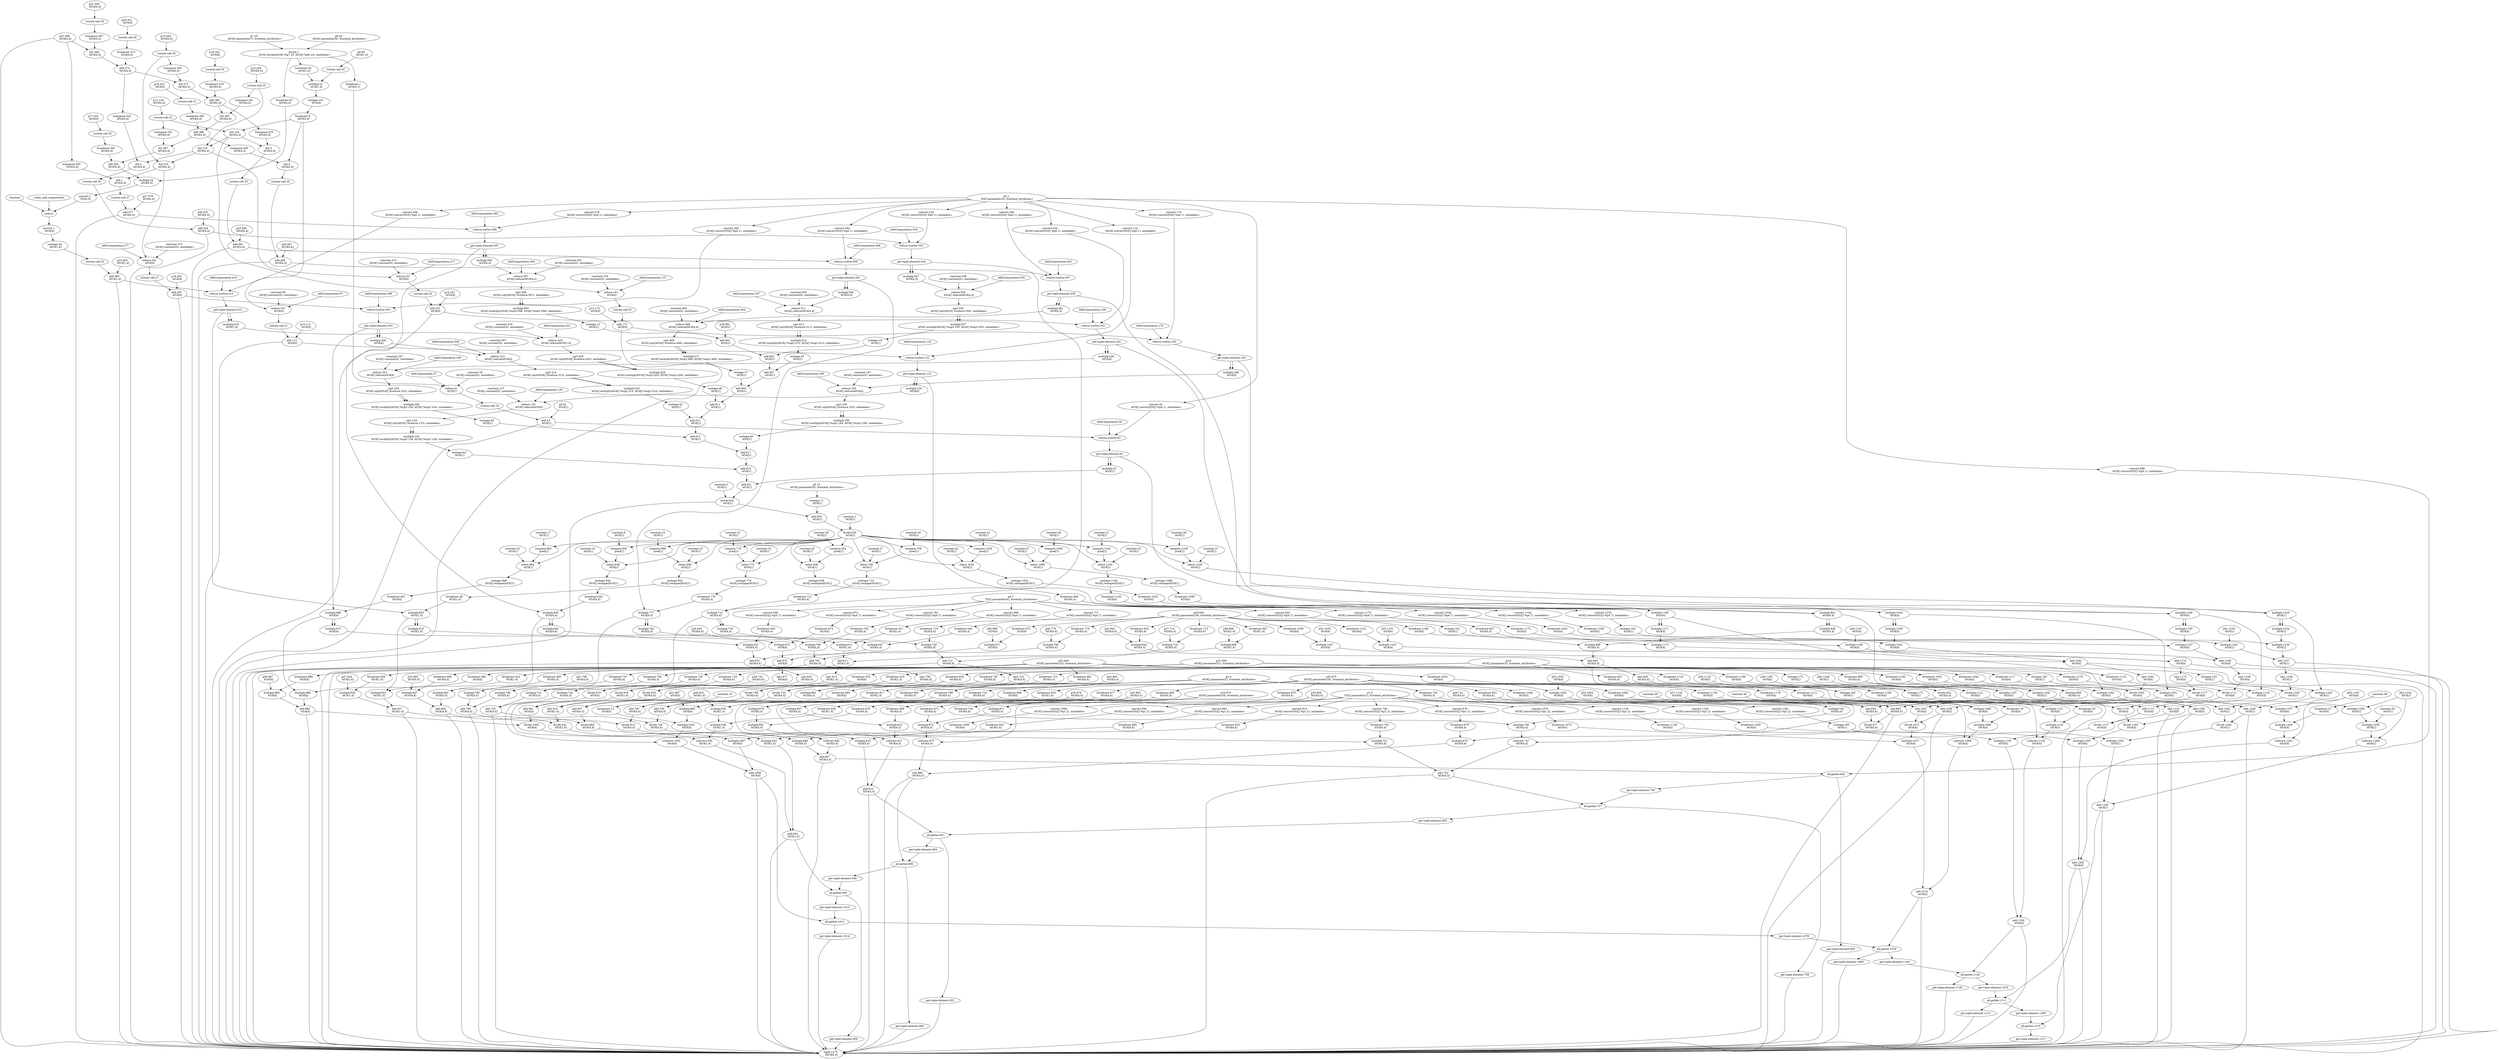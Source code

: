 digraph HloModule {
	"p36.676" [label="p36.676 \n bf16[4,4]"];
	"p35.675" [label="p35.675 \n bf16[] parameter(35), frontend_attributes="];
	"broadcast.677" [label="broadcast.677 \n bf16[4,4]"];
	"multiply.678" [label="multiply.678 \n bf16[4,4]"];
	"p34.674" [label="p34.674 \n bf16[] parameter(34), frontend_attributes="];
	"broadcast.679" [label="broadcast.679 \n bf16[4,4]"];
	"multiply.681" [label="multiply.681 \n bf16[4,4]"];
	"subtract.682" [label="subtract.682 \n bf16[4,4]"];
	"p33.665" [label="p33.665 \n bf16[4,4]"];
	"p32.664" [label="p32.664 \n bf16[] parameter(32), frontend_attributes="];
	"broadcast.666" [label="broadcast.666 \n bf16[4,4]"];
	"multiply.667" [label="multiply.667 \n bf16[4,4]"];
	"p27.576" [label="p27.576 \n bf16[4,4]"];
	"p7.25" [label="p7.25 \n bf16[] parameter(7), frontend_attributes="];
	"p6.24" [label="p6.24 \n bf16[] parameter(6), frontend_attributes="];
	"divide.1" [label="divide.1 \n bf16[] divide(bf16[] %p7.25, bf16[] %p6.24), metadata="];
	"broadcast.61" [label="broadcast.61 \n bf16[1,4]"];
	"p9.84" [label="p9.84 \n bf16[1,4]"];
	"multiply.23" [label="multiply.23 \n bf16[1,4]"];
	"reshape.232" [label="reshape.232 \n bf16[4]"];
	"broadcast.9" [label="broadcast.9 \n bf16[4,4]"];
	"p11.144" [label="p11.144 \n bf16[4,4]"];
	"dot.154" [label="dot.154 \n bf16[4,4]"];
	"p13.204" [label="p13.204 \n bf16[4,4]"];
	"dot.214" [label="dot.214 \n bf16[4,4]"];
	"p15.264" [label="p15.264 \n bf16[4,4]"];
	"dot.274" [label="dot.274 \n bf16[4,4]"];
	"p22.368" [label="p22.368 \n bf16[4,4]"];
	"transpose.565" [label="transpose.565 \n bf16[4,4]"];
	"dot.1" [label="dot.1 \n bf16[4,4]"];
	"add.577" [label="add.577 \n bf16[4,4]"];
	"p0.1" [label="p0.1 \n f32[] parameter(0), frontend_attributes="];
	"convert.578" [label="convert.578 \n bf16[] convert(f32[] %p0.1), metadata="];
	"constant.1" [label="constant.1 \n bf16[1]"];
	"p28.601" [label="p28.601 \n bf16[1]"];
	"multiply.590" [label="multiply.590 \n bf16[4,4]"];
	"constant.591" [label="constant.591 \n bf16[] constant(0), metadata="];
	"reduce.597" [label="reduce.597 \n bf16[] reduce(bf16[4,4]"];
	"sqrt.598" [label="sqrt.598 \n bf16[] sqrt(bf16[] %reduce.597), metadata="];
	"multiply.600" [label="multiply.600 \n bf16[] multiply(bf16[] %sqrt.598, bf16[] %sqrt.598), metadata="];
	"reshape.13" [label="reshape.13 \n bf16[1]"];
	"add.603" [label="add.603 \n bf16[1]"];
	"p26.533" [label="p26.533 \n bf16[4,4]"];
	"p21.359" [label="p21.359 \n bf16[4,4]"];
	"transpose.367" [label="transpose.367 \n bf16[4,4]"];
	"dot.369" [label="dot.369 \n bf16[4,4]"];
	"p20.351" [label="p20.351 \n bf16[4]"];
	"broadcast.373" [label="broadcast.373 \n bf16[4,4]"];
	"add.374" [label="add.374 \n bf16[4,4]"];
	"transpose.522" [label="transpose.522 \n bf16[4,4]"];
	"dot.2" [label="dot.2 \n bf16[4,4]"];
	"add.534" [label="add.534 \n bf16[4,4]"];
	"convert.535" [label="convert.535 \n bf16[] convert(f32[] %p0.1), metadata="];
	"multiply.547" [label="multiply.547 \n bf16[4,4]"];
	"constant.548" [label="constant.548 \n bf16[] constant(0), metadata="];
	"reduce.554" [label="reduce.554 \n bf16[] reduce(bf16[4,4]"];
	"sqrt.555" [label="sqrt.555 \n bf16[] sqrt(bf16[] %reduce.554), metadata="];
	"multiply.557" [label="multiply.557 \n bf16[] multiply(bf16[] %sqrt.555, bf16[] %sqrt.555), metadata="];
	"reshape.19" [label="reshape.19 \n bf16[1]"];
	"add.605" [label="add.605 \n bf16[1]"];
	"p25.490" [label="p25.490 \n bf16[4,4]"];
	"transpose.350" [label="transpose.350 \n bf16[4,4]"];
	"dot.375" [label="dot.375 \n bf16[4,4]"];
	"p19.342" [label="p19.342 \n bf16[4]"];
	"broadcast.379" [label="broadcast.379 \n bf16[4,4]"];
	"add.380" [label="add.380 \n bf16[4,4]"];
	"transpose.479" [label="transpose.479 \n bf16[4,4]"];
	"dot.3" [label="dot.3 \n bf16[4,4]"];
	"add.491" [label="add.491 \n bf16[4,4]"];
	"convert.492" [label="convert.492 \n bf16[] convert(f32[] %p0.1), metadata="];
	"multiply.504" [label="multiply.504 \n bf16[4,4]"];
	"constant.505" [label="constant.505 \n bf16[] constant(0), metadata="];
	"reduce.511" [label="reduce.511 \n bf16[] reduce(bf16[4,4]"];
	"sqrt.512" [label="sqrt.512 \n bf16[] sqrt(bf16[] %reduce.511), metadata="];
	"multiply.514" [label="multiply.514 \n bf16[] multiply(bf16[] %sqrt.512, bf16[] %sqrt.512), metadata="];
	"reshape.25" [label="reshape.25 \n bf16[1]"];
	"add.607" [label="add.607 \n bf16[1]"];
	"p24.447" [label="p24.447 \n bf16[4,4]"];
	"transpose.341" [label="transpose.341 \n bf16[4,4]"];
	"dot.381" [label="dot.381 \n bf16[4,4]"];
	"p18.333" [label="p18.333 \n bf16[4]"];
	"broadcast.385" [label="broadcast.385 \n bf16[4,4]"];
	"add.386" [label="add.386 \n bf16[4,4]"];
	"transpose.436" [label="transpose.436 \n bf16[4,4]"];
	"dot.4" [label="dot.4 \n bf16[4,4]"];
	"add.448" [label="add.448 \n bf16[4,4]"];
	"convert.449" [label="convert.449 \n bf16[] convert(f32[] %p0.1), metadata="];
	"multiply.461" [label="multiply.461 \n bf16[4,4]"];
	"constant.462" [label="constant.462 \n bf16[] constant(0), metadata="];
	"reduce.468" [label="reduce.468 \n bf16[] reduce(bf16[4,4]"];
	"sqrt.469" [label="sqrt.469 \n bf16[] sqrt(bf16[] %reduce.468), metadata="];
	"multiply.471" [label="multiply.471 \n bf16[] multiply(bf16[] %sqrt.469, bf16[] %sqrt.469), metadata="];
	"reshape.37" [label="reshape.37 \n bf16[1]"];
	"add.609" [label="add.609 \n bf16[1]"];
	"p23.404" [label="p23.404 \n bf16[1,4]"];
	"transpose.332" [label="transpose.332 \n bf16[4,4]"];
	"dot.387" [label="dot.387 \n bf16[4,4]"];
	"p17.324" [label="p17.324 \n bf16[4]"];
	"broadcast.391" [label="broadcast.391 \n bf16[4,4]"];
	"add.392" [label="add.392 \n bf16[4,4]"];
	"broadcast.63" [label="broadcast.63 \n bf16[4,4]"];
	"multiply.24" [label="multiply.24 \n bf16[4,4]"];
	"convert.2" [label="convert.2 \n f32[4,4]"];
	"convert.1" [label="convert.1 \n bf16[4]"];
	"reshape.44" [label="reshape.44 \n bf16[1,4]"];
	"add.405" [label="add.405 \n bf16[1,4]"];
	"convert.406" [label="convert.406 \n bf16[] convert(f32[] %p0.1), metadata="];
	"multiply.418" [label="multiply.418 \n bf16[1,4]"];
	"constant.419" [label="constant.419 \n bf16[] constant(0), metadata="];
	"reduce.425" [label="reduce.425 \n bf16[] reduce(bf16[1,4]"];
	"sqrt.426" [label="sqrt.426 \n bf16[] sqrt(bf16[] %reduce.425), metadata="];
	"multiply.428" [label="multiply.428 \n bf16[] multiply(bf16[] %sqrt.426, bf16[] %sqrt.426), metadata="];
	"reshape.48" [label="reshape.48 \n bf16[1]"];
	"add.611" [label="add.611 \n bf16[1]"];
	"p16.292" [label="p16.292 \n bf16[4]"];
	"constant.275" [label="constant.275 \n bf16[] constant(0), metadata="];
	"reduce.281" [label="reduce.281 \n bf16[4]"];
	"add.293" [label="add.293 \n bf16[4]"];
	"convert.294" [label="convert.294 \n bf16[] convert(f32[] %p0.1), metadata="];
	"multiply.306" [label="multiply.306 \n bf16[4]"];
	"constant.307" [label="constant.307 \n bf16[] constant(0), metadata="];
	"reduce.313" [label="reduce.313 \n bf16[] reduce(bf16[4]"];
	"sqrt.314" [label="sqrt.314 \n bf16[] sqrt(bf16[] %reduce.313), metadata="];
	"multiply.316" [label="multiply.316 \n bf16[] multiply(bf16[] %sqrt.314, bf16[] %sqrt.314), metadata="];
	"reshape.52" [label="reshape.52 \n bf16[1]"];
	"add.613" [label="add.613 \n bf16[1]"];
	"p14.232" [label="p14.232 \n bf16[4]"];
	"constant.215" [label="constant.215 \n bf16[] constant(0), metadata="];
	"reduce.221" [label="reduce.221 \n bf16[4]"];
	"add.233" [label="add.233 \n bf16[4]"];
	"convert.234" [label="convert.234 \n bf16[] convert(f32[] %p0.1), metadata="];
	"multiply.246" [label="multiply.246 \n bf16[4]"];
	"constant.247" [label="constant.247 \n bf16[] constant(0), metadata="];
	"reduce.253" [label="reduce.253 \n bf16[] reduce(bf16[4]"];
	"sqrt.254" [label="sqrt.254 \n bf16[] sqrt(bf16[] %reduce.253), metadata="];
	"multiply.256" [label="multiply.256 \n bf16[] multiply(bf16[] %sqrt.254, bf16[] %sqrt.254), metadata="];
	"reshape.56" [label="reshape.56 \n bf16[1]"];
	"add.615" [label="add.615 \n bf16[1]"];
	"p12.172" [label="p12.172 \n bf16[4]"];
	"constant.155" [label="constant.155 \n bf16[] constant(0), metadata="];
	"reduce.161" [label="reduce.161 \n bf16[4]"];
	"add.173" [label="add.173 \n bf16[4]"];
	"convert.174" [label="convert.174 \n bf16[] convert(f32[] %p0.1), metadata="];
	"multiply.186" [label="multiply.186 \n bf16[4]"];
	"constant.187" [label="constant.187 \n bf16[] constant(0), metadata="];
	"reduce.193" [label="reduce.193 \n bf16[] reduce(bf16[4]"];
	"sqrt.194" [label="sqrt.194 \n bf16[] sqrt(bf16[] %reduce.193), metadata="];
	"multiply.196" [label="multiply.196 \n bf16[] multiply(bf16[] %sqrt.194, bf16[] %sqrt.194), metadata="];
	"reshape.60" [label="reshape.60 \n bf16[1]"];
	"add.617" [label="add.617 \n bf16[1]"];
	"p10.112" [label="p10.112 \n bf16[4]"];
	"constant.95" [label="constant.95 \n bf16[] constant(0), metadata="];
	"reduce.101" [label="reduce.101 \n bf16[4]"];
	"add.113" [label="add.113 \n bf16[4]"];
	"convert.114" [label="convert.114 \n bf16[] convert(f32[] %p0.1), metadata="];
	"multiply.126" [label="multiply.126 \n bf16[4]"];
	"constant.127" [label="constant.127 \n bf16[] constant(0), metadata="];
	"reduce.133" [label="reduce.133 \n bf16[] reduce(bf16[4]"];
	"sqrt.134" [label="sqrt.134 \n bf16[] sqrt(bf16[] %reduce.133), metadata="];
	"multiply.136" [label="multiply.136 \n bf16[] multiply(bf16[] %sqrt.134, bf16[] %sqrt.134), metadata="];
	"reshape.64" [label="reshape.64 \n bf16[1]"];
	"add.619" [label="add.619 \n bf16[1]"];
	"p8.52" [label="p8.52 \n bf16[1]"];
	"broadcast.1" [label="broadcast.1 \n bf16[4,1]"];
	"constant.35" [label="constant.35 \n bf16[] constant(0), metadata="];
	"reduce.41" [label="reduce.41 \n bf16[1]"];
	"add.53" [label="add.53 \n bf16[1]"];
	"convert.54" [label="convert.54 \n bf16[] convert(f32[] %p0.1), metadata="];
	"multiply.25" [label="multiply.25 \n bf16[1]"];
	"add.621" [label="add.621 \n bf16[1]"];
	"constant.5" [label="constant.5 \n bf16[1]"];
	"power.624" [label="power.624 \n bf16[1]"];
	"p5.13" [label="p5.13 \n bf16[] parameter(5), frontend_attributes="];
	"reshape.71" [label="reshape.71 \n bf16[1]"];
	"add.626" [label="add.626 \n bf16[1]"];
	"divide.629" [label="divide.629 \n bf16[1]"];
	"constant.9" [label="constant.9 \n bf16[1]"];
	"compare.636" [label="compare.636 \n pred[1]"];
	"constant.10" [label="constant.10 \n bf16[1]"];
	"select.638" [label="select.638 \n bf16[1]"];
	"reshape.640" [label="reshape.640 \n bf16[] reshape(bf16[1]"];
	"broadcast.642" [label="broadcast.642 \n bf16[4,4]"];
	"multiply.643" [label="multiply.643 \n bf16[4,4]"];
	"p31.658" [label="p31.658 \n bf16[] parameter(31), frontend_attributes="];
	"broadcast.662" [label="broadcast.662 \n bf16[4,4]"];
	"multiply.663" [label="multiply.663 \n bf16[4,4]"];
	"add.668" [label="add.668 \n bf16[4,4]"];
	"p30.645" [label="p30.645 \n bf16[4,4]"];
	"p29.644" [label="p29.644 \n bf16[] parameter(29), frontend_attributes="];
	"broadcast.646" [label="broadcast.646 \n bf16[4,4]"];
	"multiply.647" [label="multiply.647 \n bf16[4,4]"];
	"multiply.649" [label="multiply.649 \n bf16[4,4]"];
	"p4.7" [label="p4.7 \n f32[] parameter(4), frontend_attributes="];
	"convert.648" [label="convert.648 \n bf16[] convert(f32[] %p4.7), metadata="];
	"broadcast.650" [label="broadcast.650 \n bf16[4,4]"];
	"multiply.651" [label="multiply.651 \n bf16[4,4]"];
	"add.652" [label="add.652 \n bf16[4,4]"];
	"sqrt.653" [label="sqrt.653 \n bf16[4,4]"];
	"p3.6" [label="p3.6 \n bf16[] parameter(3), frontend_attributes="];
	"broadcast.654" [label="broadcast.654 \n bf16[4,4]"];
	"divide.655" [label="divide.655 \n bf16[4,4]"];
	"p2.4" [label="p2.4 \n bf16[] parameter(2), frontend_attributes="];
	"broadcast.656" [label="broadcast.656 \n bf16[4,4]"];
	"add.657" [label="add.657 \n bf16[4,4]"];
	"divide.684" [label="divide.684 \n bf16[4,4]"];
	"p1.2" [label="p1.2 \n f32[] parameter(1), frontend_attributes="];
	"convert.683" [label="convert.683 \n bf16[] convert(f32[] %p1.2), metadata="];
	"broadcast.685" [label="broadcast.685 \n bf16[4,4]"];
	"multiply.686" [label="multiply.686 \n bf16[4,4]"];
	"add.687" [label="add.687 \n bf16[4,4]"];
	"convert.688" [label="convert.688 \n bf16[] convert(f32[] %p0.1), metadata="];
	"p51.997" [label="p51.997 \n bf16[4]"];
	"broadcast.998" [label="broadcast.998 \n bf16[4]"];
	"multiply.999" [label="multiply.999 \n bf16[4]"];
	"broadcast.12" [label="broadcast.12 \n bf16[4]"];
	"multiply.1002" [label="multiply.1002 \n bf16[4]"];
	"subtract.1003" [label="subtract.1003 \n bf16[4]"];
	"p50.987" [label="p50.987 \n bf16[4]"];
	"broadcast.988" [label="broadcast.988 \n bf16[4]"];
	"multiply.989" [label="multiply.989 \n bf16[4]"];
	"constant.17" [label="constant.17 \n bf16[1]"];
	"compare.962" [label="compare.962 \n pred[1]"];
	"constant.22" [label="constant.22 \n bf16[1]"];
	"select.964" [label="select.964 \n bf16[1]"];
	"reshape.966" [label="reshape.966 \n bf16[] reshape(bf16[1]"];
	"broadcast.967" [label="broadcast.967 \n bf16[4]"];
	"multiply.968" [label="multiply.968 \n bf16[4]"];
	"broadcast.985" [label="broadcast.985 \n bf16[4]"];
	"multiply.986" [label="multiply.986 \n bf16[4]"];
	"add.990" [label="add.990 \n bf16[4]"];
	"p49.969" [label="p49.969 \n bf16[4]"];
	"broadcast.970" [label="broadcast.970 \n bf16[4]"];
	"multiply.971" [label="multiply.971 \n bf16[4]"];
	"multiply.973" [label="multiply.973 \n bf16[4]"];
	"convert.972" [label="convert.972 \n bf16[] convert(f32[] %p4.7), metadata="];
	"broadcast.974" [label="broadcast.974 \n bf16[4]"];
	"multiply.975" [label="multiply.975 \n bf16[4]"];
	"add.976" [label="add.976 \n bf16[4]"];
	"sqrt.977" [label="sqrt.977 \n bf16[4]"];
	"broadcast.978" [label="broadcast.978 \n bf16[4]"];
	"divide.979" [label="divide.979 \n bf16[4]"];
	"broadcast.980" [label="broadcast.980 \n bf16[4]"];
	"add.981" [label="add.981 \n bf16[4]"];
	"divide.1005" [label="divide.1005 \n bf16[4]"];
	"convert.1004" [label="convert.1004 \n bf16[] convert(f32[] %p1.2), metadata="];
	"broadcast.1006" [label="broadcast.1006 \n bf16[4]"];
	"multiply.1007" [label="multiply.1007 \n bf16[4]"];
	"add.1008" [label="add.1008 \n bf16[4]"];
	"p48.933" [label="p48.933 \n bf16[1,4]"];
	"broadcast.934" [label="broadcast.934 \n bf16[1,4]"];
	"multiply.935" [label="multiply.935 \n bf16[1,4]"];
	"broadcast.936" [label="broadcast.936 \n bf16[1,4]"];
	"multiply.938" [label="multiply.938 \n bf16[1,4]"];
	"subtract.939" [label="subtract.939 \n bf16[1,4]"];
	"p47.924" [label="p47.924 \n bf16[1,4]"];
	"broadcast.925" [label="broadcast.925 \n bf16[1,4]"];
	"multiply.926" [label="multiply.926 \n bf16[1,4]"];
	"constant.24" [label="constant.24 \n bf16[1]"];
	"compare.898" [label="compare.898 \n pred[1]"];
	"constant.25" [label="constant.25 \n bf16[1]"];
	"select.900" [label="select.900 \n bf16[1]"];
	"reshape.902" [label="reshape.902 \n bf16[] reshape(bf16[1]"];
	"broadcast.48" [label="broadcast.48 \n bf16[1,4]"];
	"multiply.905" [label="multiply.905 \n bf16[1,4]"];
	"broadcast.922" [label="broadcast.922 \n bf16[1,4]"];
	"multiply.923" [label="multiply.923 \n bf16[1,4]"];
	"add.927" [label="add.927 \n bf16[1,4]"];
	"p46.906" [label="p46.906 \n bf16[1,4]"];
	"broadcast.907" [label="broadcast.907 \n bf16[1,4]"];
	"multiply.908" [label="multiply.908 \n bf16[1,4]"];
	"multiply.910" [label="multiply.910 \n bf16[1,4]"];
	"convert.909" [label="convert.909 \n bf16[] convert(f32[] %p4.7), metadata="];
	"broadcast.911" [label="broadcast.911 \n bf16[1,4]"];
	"multiply.912" [label="multiply.912 \n bf16[1,4]"];
	"add.913" [label="add.913 \n bf16[1,4]"];
	"sqrt.914" [label="sqrt.914 \n bf16[1,4]"];
	"broadcast.915" [label="broadcast.915 \n bf16[1,4]"];
	"divide.916" [label="divide.916 \n bf16[1,4]"];
	"broadcast.917" [label="broadcast.917 \n bf16[1,4]"];
	"add.918" [label="add.918 \n bf16[1,4]"];
	"divide.941" [label="divide.941 \n bf16[1,4]"];
	"convert.940" [label="convert.940 \n bf16[] convert(f32[] %p1.2), metadata="];
	"broadcast.942" [label="broadcast.942 \n bf16[1,4]"];
	"multiply.943" [label="multiply.943 \n bf16[1,4]"];
	"add.944" [label="add.944 \n bf16[1,4]"];
	"p45.869" [label="p45.869 \n bf16[4,4]"];
	"broadcast.870" [label="broadcast.870 \n bf16[4,4]"];
	"multiply.871" [label="multiply.871 \n bf16[4,4]"];
	"broadcast.872" [label="broadcast.872 \n bf16[4,4]"];
	"multiply.874" [label="multiply.874 \n bf16[4,4]"];
	"subtract.875" [label="subtract.875 \n bf16[4,4]"];
	"p44.860" [label="p44.860 \n bf16[4,4]"];
	"broadcast.861" [label="broadcast.861 \n bf16[4,4]"];
	"multiply.862" [label="multiply.862 \n bf16[4,4]"];
	"constant.28" [label="constant.28 \n bf16[1]"];
	"compare.834" [label="compare.834 \n pred[1]"];
	"constant.29" [label="constant.29 \n bf16[1]"];
	"select.836" [label="select.836 \n bf16[1]"];
	"reshape.838" [label="reshape.838 \n bf16[] reshape(bf16[1]"];
	"broadcast.840" [label="broadcast.840 \n bf16[4,4]"];
	"multiply.841" [label="multiply.841 \n bf16[4,4]"];
	"broadcast.858" [label="broadcast.858 \n bf16[4,4]"];
	"multiply.859" [label="multiply.859 \n bf16[4,4]"];
	"add.863" [label="add.863 \n bf16[4,4]"];
	"p43.842" [label="p43.842 \n bf16[4,4]"];
	"broadcast.843" [label="broadcast.843 \n bf16[4,4]"];
	"multiply.844" [label="multiply.844 \n bf16[4,4]"];
	"multiply.846" [label="multiply.846 \n bf16[4,4]"];
	"convert.845" [label="convert.845 \n bf16[] convert(f32[] %p4.7), metadata="];
	"broadcast.847" [label="broadcast.847 \n bf16[4,4]"];
	"multiply.848" [label="multiply.848 \n bf16[4,4]"];
	"add.849" [label="add.849 \n bf16[4,4]"];
	"sqrt.850" [label="sqrt.850 \n bf16[4,4]"];
	"broadcast.851" [label="broadcast.851 \n bf16[4,4]"];
	"divide.852" [label="divide.852 \n bf16[4,4]"];
	"broadcast.853" [label="broadcast.853 \n bf16[4,4]"];
	"add.854" [label="add.854 \n bf16[4,4]"];
	"divide.877" [label="divide.877 \n bf16[4,4]"];
	"convert.876" [label="convert.876 \n bf16[] convert(f32[] %p1.2), metadata="];
	"broadcast.878" [label="broadcast.878 \n bf16[4,4]"];
	"multiply.879" [label="multiply.879 \n bf16[4,4]"];
	"add.880" [label="add.880 \n bf16[4,4]"];
	"p42.805" [label="p42.805 \n bf16[4,4]"];
	"broadcast.806" [label="broadcast.806 \n bf16[4,4]"];
	"multiply.807" [label="multiply.807 \n bf16[4,4]"];
	"broadcast.808" [label="broadcast.808 \n bf16[4,4]"];
	"multiply.810" [label="multiply.810 \n bf16[4,4]"];
	"subtract.811" [label="subtract.811 \n bf16[4,4]"];
	"p41.796" [label="p41.796 \n bf16[4,4]"];
	"broadcast.797" [label="broadcast.797 \n bf16[4,4]"];
	"multiply.798" [label="multiply.798 \n bf16[4,4]"];
	"constant.31" [label="constant.31 \n bf16[1]"];
	"compare.770" [label="compare.770 \n pred[1]"];
	"constant.32" [label="constant.32 \n bf16[1]"];
	"select.772" [label="select.772 \n bf16[1]"];
	"reshape.774" [label="reshape.774 \n bf16[] reshape(bf16[1]"];
	"broadcast.776" [label="broadcast.776 \n bf16[4,4]"];
	"multiply.777" [label="multiply.777 \n bf16[4,4]"];
	"broadcast.794" [label="broadcast.794 \n bf16[4,4]"];
	"multiply.795" [label="multiply.795 \n bf16[4,4]"];
	"add.799" [label="add.799 \n bf16[4,4]"];
	"p40.778" [label="p40.778 \n bf16[4,4]"];
	"broadcast.779" [label="broadcast.779 \n bf16[4,4]"];
	"multiply.780" [label="multiply.780 \n bf16[4,4]"];
	"multiply.782" [label="multiply.782 \n bf16[4,4]"];
	"convert.781" [label="convert.781 \n bf16[] convert(f32[] %p4.7), metadata="];
	"broadcast.783" [label="broadcast.783 \n bf16[4,4]"];
	"multiply.784" [label="multiply.784 \n bf16[4,4]"];
	"add.785" [label="add.785 \n bf16[4,4]"];
	"sqrt.786" [label="sqrt.786 \n bf16[4,4]"];
	"broadcast.787" [label="broadcast.787 \n bf16[4,4]"];
	"divide.788" [label="divide.788 \n bf16[4,4]"];
	"broadcast.789" [label="broadcast.789 \n bf16[4,4]"];
	"add.790" [label="add.790 \n bf16[4,4]"];
	"divide.813" [label="divide.813 \n bf16[4,4]"];
	"convert.812" [label="convert.812 \n bf16[] convert(f32[] %p1.2), metadata="];
	"broadcast.814" [label="broadcast.814 \n bf16[4,4]"];
	"multiply.815" [label="multiply.815 \n bf16[4,4]"];
	"add.816" [label="add.816 \n bf16[4,4]"];
	"p39.741" [label="p39.741 \n bf16[4,4]"];
	"broadcast.742" [label="broadcast.742 \n bf16[4,4]"];
	"multiply.743" [label="multiply.743 \n bf16[4,4]"];
	"broadcast.744" [label="broadcast.744 \n bf16[4,4]"];
	"multiply.746" [label="multiply.746 \n bf16[4,4]"];
	"subtract.747" [label="subtract.747 \n bf16[4,4]"];
	"p38.732" [label="p38.732 \n bf16[4,4]"];
	"broadcast.733" [label="broadcast.733 \n bf16[4,4]"];
	"multiply.734" [label="multiply.734 \n bf16[4,4]"];
	"constant.34" [label="constant.34 \n bf16[1]"];
	"compare.706" [label="compare.706 \n pred[1]"];
	"constant.37" [label="constant.37 \n bf16[1]"];
	"select.708" [label="select.708 \n bf16[1]"];
	"reshape.710" [label="reshape.710 \n bf16[] reshape(bf16[1]"];
	"broadcast.712" [label="broadcast.712 \n bf16[4,4]"];
	"multiply.713" [label="multiply.713 \n bf16[4,4]"];
	"broadcast.730" [label="broadcast.730 \n bf16[4,4]"];
	"multiply.731" [label="multiply.731 \n bf16[4,4]"];
	"add.735" [label="add.735 \n bf16[4,4]"];
	"p37.714" [label="p37.714 \n bf16[4,4]"];
	"broadcast.715" [label="broadcast.715 \n bf16[4,4]"];
	"multiply.716" [label="multiply.716 \n bf16[4,4]"];
	"multiply.718" [label="multiply.718 \n bf16[4,4]"];
	"convert.717" [label="convert.717 \n bf16[] convert(f32[] %p4.7), metadata="];
	"broadcast.719" [label="broadcast.719 \n bf16[4,4]"];
	"multiply.720" [label="multiply.720 \n bf16[4,4]"];
	"add.721" [label="add.721 \n bf16[4,4]"];
	"sqrt.722" [label="sqrt.722 \n bf16[4,4]"];
	"broadcast.723" [label="broadcast.723 \n bf16[4,4]"];
	"divide.724" [label="divide.724 \n bf16[4,4]"];
	"broadcast.725" [label="broadcast.725 \n bf16[4,4]"];
	"add.726" [label="add.726 \n bf16[4,4]"];
	"divide.749" [label="divide.749 \n bf16[4,4]"];
	"convert.748" [label="convert.748 \n bf16[] convert(f32[] %p1.2), metadata="];
	"broadcast.750" [label="broadcast.750 \n bf16[4,4]"];
	"multiply.751" [label="multiply.751 \n bf16[4,4]"];
	"add.752" [label="add.752 \n bf16[4,4]"];
	"p54.1063" [label="p54.1063 \n bf16[4]"];
	"broadcast.1064" [label="broadcast.1064 \n bf16[4]"];
	"multiply.1065" [label="multiply.1065 \n bf16[4]"];
	"broadcast.19" [label="broadcast.19 \n bf16[4]"];
	"multiply.1068" [label="multiply.1068 \n bf16[4]"];
	"subtract.1069" [label="subtract.1069 \n bf16[4]"];
	"p53.1053" [label="p53.1053 \n bf16[4]"];
	"broadcast.1054" [label="broadcast.1054 \n bf16[4]"];
	"multiply.1055" [label="multiply.1055 \n bf16[4]"];
	"constant.41" [label="constant.41 \n bf16[1]"];
	"compare.1028" [label="compare.1028 \n pred[1]"];
	"constant.42" [label="constant.42 \n bf16[1]"];
	"select.1030" [label="select.1030 \n bf16[1]"];
	"reshape.1032" [label="reshape.1032 \n bf16[] reshape(bf16[1]"];
	"broadcast.1033" [label="broadcast.1033 \n bf16[4]"];
	"multiply.1034" [label="multiply.1034 \n bf16[4]"];
	"broadcast.1051" [label="broadcast.1051 \n bf16[4]"];
	"multiply.1052" [label="multiply.1052 \n bf16[4]"];
	"add.1056" [label="add.1056 \n bf16[4]"];
	"p52.1035" [label="p52.1035 \n bf16[4]"];
	"broadcast.1036" [label="broadcast.1036 \n bf16[4]"];
	"multiply.1037" [label="multiply.1037 \n bf16[4]"];
	"multiply.1039" [label="multiply.1039 \n bf16[4]"];
	"convert.1038" [label="convert.1038 \n bf16[] convert(f32[] %p4.7), metadata="];
	"broadcast.1040" [label="broadcast.1040 \n bf16[4]"];
	"multiply.1041" [label="multiply.1041 \n bf16[4]"];
	"add.1042" [label="add.1042 \n bf16[4]"];
	"sqrt.1043" [label="sqrt.1043 \n bf16[4]"];
	"broadcast.1044" [label="broadcast.1044 \n bf16[4]"];
	"divide.1045" [label="divide.1045 \n bf16[4]"];
	"broadcast.1046" [label="broadcast.1046 \n bf16[4]"];
	"add.1047" [label="add.1047 \n bf16[4]"];
	"divide.1071" [label="divide.1071 \n bf16[4]"];
	"convert.1070" [label="convert.1070 \n bf16[] convert(f32[] %p1.2), metadata="];
	"broadcast.1072" [label="broadcast.1072 \n bf16[4]"];
	"multiply.1073" [label="multiply.1073 \n bf16[4]"];
	"add.1074" [label="add.1074 \n bf16[4]"];
	"p57.1129" [label="p57.1129 \n bf16[4]"];
	"broadcast.1130" [label="broadcast.1130 \n bf16[4]"];
	"multiply.1131" [label="multiply.1131 \n bf16[4]"];
	"broadcast.20" [label="broadcast.20 \n bf16[4]"];
	"multiply.1134" [label="multiply.1134 \n bf16[4]"];
	"subtract.1135" [label="subtract.1135 \n bf16[4]"];
	"p56.1119" [label="p56.1119 \n bf16[4]"];
	"broadcast.1120" [label="broadcast.1120 \n bf16[4]"];
	"multiply.1121" [label="multiply.1121 \n bf16[4]"];
	"constant.46" [label="constant.46 \n bf16[1]"];
	"compare.1094" [label="compare.1094 \n pred[1]"];
	"constant.47" [label="constant.47 \n bf16[1]"];
	"select.1096" [label="select.1096 \n bf16[1]"];
	"reshape.1098" [label="reshape.1098 \n bf16[] reshape(bf16[1]"];
	"broadcast.1099" [label="broadcast.1099 \n bf16[4]"];
	"multiply.1100" [label="multiply.1100 \n bf16[4]"];
	"broadcast.1117" [label="broadcast.1117 \n bf16[4]"];
	"multiply.1118" [label="multiply.1118 \n bf16[4]"];
	"add.1122" [label="add.1122 \n bf16[4]"];
	"p55.1101" [label="p55.1101 \n bf16[4]"];
	"broadcast.1102" [label="broadcast.1102 \n bf16[4]"];
	"multiply.1103" [label="multiply.1103 \n bf16[4]"];
	"multiply.1105" [label="multiply.1105 \n bf16[4]"];
	"convert.1104" [label="convert.1104 \n bf16[] convert(f32[] %p4.7), metadata="];
	"broadcast.1106" [label="broadcast.1106 \n bf16[4]"];
	"multiply.1107" [label="multiply.1107 \n bf16[4]"];
	"add.1108" [label="add.1108 \n bf16[4]"];
	"sqrt.1109" [label="sqrt.1109 \n bf16[4]"];
	"broadcast.1110" [label="broadcast.1110 \n bf16[4]"];
	"divide.1111" [label="divide.1111 \n bf16[4]"];
	"broadcast.1112" [label="broadcast.1112 \n bf16[4]"];
	"add.1113" [label="add.1113 \n bf16[4]"];
	"divide.1137" [label="divide.1137 \n bf16[4]"];
	"convert.1136" [label="convert.1136 \n bf16[] convert(f32[] %p1.2), metadata="];
	"broadcast.1138" [label="broadcast.1138 \n bf16[4]"];
	"multiply.1139" [label="multiply.1139 \n bf16[4]"];
	"add.1140" [label="add.1140 \n bf16[4]"];
	"p60.1195" [label="p60.1195 \n bf16[4]"];
	"broadcast.1196" [label="broadcast.1196 \n bf16[4]"];
	"multiply.1197" [label="multiply.1197 \n bf16[4]"];
	"broadcast.21" [label="broadcast.21 \n bf16[4]"];
	"multiply.1200" [label="multiply.1200 \n bf16[4]"];
	"subtract.1201" [label="subtract.1201 \n bf16[4]"];
	"p59.1185" [label="p59.1185 \n bf16[4]"];
	"broadcast.1186" [label="broadcast.1186 \n bf16[4]"];
	"multiply.1187" [label="multiply.1187 \n bf16[4]"];
	"constant.51" [label="constant.51 \n bf16[1]"];
	"compare.1160" [label="compare.1160 \n pred[1]"];
	"constant.52" [label="constant.52 \n bf16[1]"];
	"select.1162" [label="select.1162 \n bf16[1]"];
	"reshape.1164" [label="reshape.1164 \n bf16[] reshape(bf16[1]"];
	"broadcast.1165" [label="broadcast.1165 \n bf16[4]"];
	"multiply.1166" [label="multiply.1166 \n bf16[4]"];
	"broadcast.1183" [label="broadcast.1183 \n bf16[4]"];
	"multiply.1184" [label="multiply.1184 \n bf16[4]"];
	"add.1188" [label="add.1188 \n bf16[4]"];
	"p58.1167" [label="p58.1167 \n bf16[4]"];
	"broadcast.1168" [label="broadcast.1168 \n bf16[4]"];
	"multiply.1169" [label="multiply.1169 \n bf16[4]"];
	"multiply.1171" [label="multiply.1171 \n bf16[4]"];
	"convert.1170" [label="convert.1170 \n bf16[] convert(f32[] %p4.7), metadata="];
	"broadcast.1172" [label="broadcast.1172 \n bf16[4]"];
	"multiply.1173" [label="multiply.1173 \n bf16[4]"];
	"add.1174" [label="add.1174 \n bf16[4]"];
	"sqrt.1175" [label="sqrt.1175 \n bf16[4]"];
	"broadcast.1176" [label="broadcast.1176 \n bf16[4]"];
	"divide.1177" [label="divide.1177 \n bf16[4]"];
	"broadcast.1178" [label="broadcast.1178 \n bf16[4]"];
	"add.1179" [label="add.1179 \n bf16[4]"];
	"divide.1203" [label="divide.1203 \n bf16[4]"];
	"convert.1202" [label="convert.1202 \n bf16[] convert(f32[] %p1.2), metadata="];
	"broadcast.1204" [label="broadcast.1204 \n bf16[4]"];
	"multiply.1205" [label="multiply.1205 \n bf16[4]"];
	"add.1206" [label="add.1206 \n bf16[4]"];
	"p63.1254" [label="p63.1254 \n bf16[1]"];
	"reshape.172" [label="reshape.172 \n bf16[1]"];
	"multiply.1256" [label="multiply.1256 \n bf16[1]"];
	"constant.53" [label="constant.53 \n bf16[1]"];
	"multiply.1259" [label="multiply.1259 \n bf16[1]"];
	"subtract.1260" [label="subtract.1260 \n bf16[1]"];
	"p62.1246" [label="p62.1246 \n bf16[1]"];
	"reshape.175" [label="reshape.175 \n bf16[1]"];
	"multiply.1248" [label="multiply.1248 \n bf16[1]"];
	"constant.56" [label="constant.56 \n bf16[1]"];
	"compare.1226" [label="compare.1226 \n pred[1]"];
	"constant.57" [label="constant.57 \n bf16[1]"];
	"select.1228" [label="select.1228 \n bf16[1]"];
	"multiply.1229" [label="multiply.1229 \n bf16[1]"];
	"reshape.180" [label="reshape.180 \n bf16[1]"];
	"multiply.1245" [label="multiply.1245 \n bf16[1]"];
	"add.1249" [label="add.1249 \n bf16[1]"];
	"p61.1230" [label="p61.1230 \n bf16[1]"];
	"reshape.181" [label="reshape.181 \n bf16[1]"];
	"multiply.1232" [label="multiply.1232 \n bf16[1]"];
	"multiply.1234" [label="multiply.1234 \n bf16[1]"];
	"convert.1233" [label="convert.1233 \n bf16[] convert(f32[] %p4.7), metadata="];
	"reshape.182" [label="reshape.182 \n bf16[1]"];
	"multiply.1236" [label="multiply.1236 \n bf16[1]"];
	"add.1237" [label="add.1237 \n bf16[1]"];
	"sqrt.1238" [label="sqrt.1238 \n bf16[1]"];
	"reshape.183" [label="reshape.183 \n bf16[1]"];
	"divide.1240" [label="divide.1240 \n bf16[1]"];
	"reshape.184" [label="reshape.184 \n bf16[1]"];
	"add.1242" [label="add.1242 \n bf16[1]"];
	"divide.1262" [label="divide.1262 \n bf16[1]"];
	"convert.1261" [label="convert.1261 \n bf16[] convert(f32[] %p1.2), metadata="];
	"reshape.185" [label="reshape.185 \n bf16[1]"];
	"multiply.1264" [label="multiply.1264 \n bf16[1]"];
	"add.1265" [label="add.1265 \n bf16[1]"];
	"tuple.1275" [label="tuple.1275 \n (bf16[4,4]"]; 
 	"p35.675" -> "broadcast.677";
	"p36.676" -> "multiply.678";
	"broadcast.677" -> "multiply.678";
	"p34.674" -> "broadcast.679";
	"multiply.678" -> "multiply.681";
	"broadcast.679" -> "multiply.681";
	"p36.676" -> "subtract.682";
	"multiply.681" -> "subtract.682";
	"p32.664" -> "broadcast.666";
	"p33.665" -> "multiply.667";
	"broadcast.666" -> "multiply.667";
	"p7.25" -> "divide.1";
	"p6.24" -> "divide.1";
	"divide.1" -> "broadcast.61";
	"p9.84" -> "custom-call.20";
	"broadcast.61" -> "multiply.23";
	"custom-call.20" -> "multiply.23";
	"multiply.23" -> "reshape.232";
	"reshape.232" -> "broadcast.9";
	"p11.144" -> "custom-call.22";
	"broadcast.9" -> "dot.154";
	"custom-call.22" -> "dot.154";
	"p13.204" -> "custom-call.24";
	"dot.154" -> "dot.214";
	"custom-call.24" -> "dot.214";
	"p15.264" -> "custom-call.26";
	"dot.214" -> "dot.274";
	"custom-call.26" -> "dot.274";
	"p22.368" -> "transpose.565";
	"dot.274" -> "dot.1";
	"transpose.565" -> "dot.1";
	"dot.1" -> "custom-call.37";
	"p27.576" -> "add.577";
	"custom-call.37" -> "add.577";
	"p0.1" -> "convert.578";
	"add.577" -> "reduce-scatter.586";
	"convert.578" -> "reduce-scatter.586";
	"AddComputation.582" -> "reduce-scatter.586";
	"reduce-scatter.586" -> "get-tuple-element.587";
	"get-tuple-element.587" -> "multiply.590";
	"get-tuple-element.587" -> "multiply.590";
	"multiply.590" -> "reduce.597";
	"constant.591" -> "reduce.597";
	"AddComputation.593" -> "reduce.597";
	"reduce.597" -> "sqrt.598";
	"sqrt.598" -> "multiply.600";
	"sqrt.598" -> "multiply.600";
	"multiply.600" -> "reshape.13";
	"p28.601" -> "add.603";
	"reshape.13" -> "add.603";
	"p21.359" -> "custom-call.28";
	"custom-call.28" -> "transpose.367";
	"p22.368" -> "dot.369";
	"transpose.367" -> "dot.369";
	"p20.351" -> "custom-call.29";
	"custom-call.29" -> "broadcast.373";
	"dot.369" -> "add.374";
	"broadcast.373" -> "add.374";
	"add.374" -> "transpose.522";
	"dot.214" -> "dot.2";
	"transpose.522" -> "dot.2";
	"dot.2" -> "custom-call.36";
	"p26.533" -> "add.534";
	"custom-call.36" -> "add.534";
	"p0.1" -> "convert.535";
	"add.534" -> "reduce-scatter.543";
	"convert.535" -> "reduce-scatter.543";
	"AddComputation.539" -> "reduce-scatter.543";
	"reduce-scatter.543" -> "get-tuple-element.544";
	"get-tuple-element.544" -> "multiply.547";
	"get-tuple-element.544" -> "multiply.547";
	"multiply.547" -> "reduce.554";
	"constant.548" -> "reduce.554";
	"AddComputation.550" -> "reduce.554";
	"reduce.554" -> "sqrt.555";
	"sqrt.555" -> "multiply.557";
	"sqrt.555" -> "multiply.557";
	"multiply.557" -> "reshape.19";
	"add.603" -> "add.605";
	"reshape.19" -> "add.605";
	"custom-call.26" -> "transpose.350";
	"add.374" -> "dot.375";
	"transpose.350" -> "dot.375";
	"p19.342" -> "custom-call.30";
	"custom-call.30" -> "broadcast.379";
	"dot.375" -> "add.380";
	"broadcast.379" -> "add.380";
	"add.380" -> "transpose.479";
	"dot.154" -> "dot.3";
	"transpose.479" -> "dot.3";
	"dot.3" -> "custom-call.35";
	"p25.490" -> "add.491";
	"custom-call.35" -> "add.491";
	"p0.1" -> "convert.492";
	"add.491" -> "reduce-scatter.500";
	"convert.492" -> "reduce-scatter.500";
	"AddComputation.496" -> "reduce-scatter.500";
	"reduce-scatter.500" -> "get-tuple-element.501";
	"get-tuple-element.501" -> "multiply.504";
	"get-tuple-element.501" -> "multiply.504";
	"multiply.504" -> "reduce.511";
	"constant.505" -> "reduce.511";
	"AddComputation.507" -> "reduce.511";
	"reduce.511" -> "sqrt.512";
	"sqrt.512" -> "multiply.514";
	"sqrt.512" -> "multiply.514";
	"multiply.514" -> "reshape.25";
	"add.605" -> "add.607";
	"reshape.25" -> "add.607";
	"custom-call.24" -> "transpose.341";
	"add.380" -> "dot.381";
	"transpose.341" -> "dot.381";
	"p18.333" -> "custom-call.31";
	"custom-call.31" -> "broadcast.385";
	"dot.381" -> "add.386";
	"broadcast.385" -> "add.386";
	"add.386" -> "transpose.436";
	"broadcast.9" -> "dot.4";
	"transpose.436" -> "dot.4";
	"dot.4" -> "custom-call.34";
	"p24.447" -> "add.448";
	"custom-call.34" -> "add.448";
	"p0.1" -> "convert.449";
	"add.448" -> "reduce-scatter.457";
	"convert.449" -> "reduce-scatter.457";
	"AddComputation.453" -> "reduce-scatter.457";
	"reduce-scatter.457" -> "get-tuple-element.458";
	"get-tuple-element.458" -> "multiply.461";
	"get-tuple-element.458" -> "multiply.461";
	"multiply.461" -> "reduce.468";
	"constant.462" -> "reduce.468";
	"AddComputation.464" -> "reduce.468";
	"reduce.468" -> "sqrt.469";
	"sqrt.469" -> "multiply.471";
	"sqrt.469" -> "multiply.471";
	"multiply.471" -> "reshape.37";
	"add.607" -> "add.609";
	"reshape.37" -> "add.609";
	"custom-call.22" -> "transpose.332";
	"add.386" -> "dot.387";
	"transpose.332" -> "dot.387";
	"p17.324" -> "custom-call.32";
	"custom-call.32" -> "broadcast.391";
	"dot.387" -> "add.392";
	"broadcast.391" -> "add.392";
	"divide.1" -> "broadcast.63";
	"add.392" -> "multiply.24";
	"broadcast.63" -> "multiply.24";
	"multiply.24" -> "convert.2";
	"convert.2" -> "reduce";
	"constant" -> "reduce";
	"scalar_add_computation" -> "reduce";
	"reduce" -> "convert.1";
	"convert.1" -> "reshape.44";
	"reshape.44" -> "custom-call.33";
	"p23.404" -> "add.405";
	"custom-call.33" -> "add.405";
	"p0.1" -> "convert.406";
	"add.405" -> "reduce-scatter.414";
	"convert.406" -> "reduce-scatter.414";
	"AddComputation.410" -> "reduce-scatter.414";
	"reduce-scatter.414" -> "get-tuple-element.415";
	"get-tuple-element.415" -> "multiply.418";
	"get-tuple-element.415" -> "multiply.418";
	"multiply.418" -> "reduce.425";
	"constant.419" -> "reduce.425";
	"AddComputation.421" -> "reduce.425";
	"reduce.425" -> "sqrt.426";
	"sqrt.426" -> "multiply.428";
	"sqrt.426" -> "multiply.428";
	"multiply.428" -> "reshape.48";
	"add.609" -> "add.611";
	"reshape.48" -> "add.611";
	"dot.274" -> "reduce.281";
	"constant.275" -> "reduce.281";
	"AddComputation.277" -> "reduce.281";
	"reduce.281" -> "custom-call.27";
	"p16.292" -> "add.293";
	"custom-call.27" -> "add.293";
	"p0.1" -> "convert.294";
	"add.293" -> "reduce-scatter.302";
	"convert.294" -> "reduce-scatter.302";
	"AddComputation.298" -> "reduce-scatter.302";
	"reduce-scatter.302" -> "get-tuple-element.303";
	"get-tuple-element.303" -> "multiply.306";
	"get-tuple-element.303" -> "multiply.306";
	"multiply.306" -> "reduce.313";
	"constant.307" -> "reduce.313";
	"AddComputation.309" -> "reduce.313";
	"reduce.313" -> "sqrt.314";
	"sqrt.314" -> "multiply.316";
	"sqrt.314" -> "multiply.316";
	"multiply.316" -> "reshape.52";
	"add.611" -> "add.613";
	"reshape.52" -> "add.613";
	"dot.214" -> "reduce.221";
	"constant.215" -> "reduce.221";
	"AddComputation.217" -> "reduce.221";
	"reduce.221" -> "custom-call.25";
	"p14.232" -> "add.233";
	"custom-call.25" -> "add.233";
	"p0.1" -> "convert.234";
	"add.233" -> "reduce-scatter.242";
	"convert.234" -> "reduce-scatter.242";
	"AddComputation.238" -> "reduce-scatter.242";
	"reduce-scatter.242" -> "get-tuple-element.243";
	"get-tuple-element.243" -> "multiply.246";
	"get-tuple-element.243" -> "multiply.246";
	"multiply.246" -> "reduce.253";
	"constant.247" -> "reduce.253";
	"AddComputation.249" -> "reduce.253";
	"reduce.253" -> "sqrt.254";
	"sqrt.254" -> "multiply.256";
	"sqrt.254" -> "multiply.256";
	"multiply.256" -> "reshape.56";
	"add.613" -> "add.615";
	"reshape.56" -> "add.615";
	"dot.154" -> "reduce.161";
	"constant.155" -> "reduce.161";
	"AddComputation.157" -> "reduce.161";
	"reduce.161" -> "custom-call.23";
	"p12.172" -> "add.173";
	"custom-call.23" -> "add.173";
	"p0.1" -> "convert.174";
	"add.173" -> "reduce-scatter.182";
	"convert.174" -> "reduce-scatter.182";
	"AddComputation.178" -> "reduce-scatter.182";
	"reduce-scatter.182" -> "get-tuple-element.183";
	"get-tuple-element.183" -> "multiply.186";
	"get-tuple-element.183" -> "multiply.186";
	"multiply.186" -> "reduce.193";
	"constant.187" -> "reduce.193";
	"AddComputation.189" -> "reduce.193";
	"reduce.193" -> "sqrt.194";
	"sqrt.194" -> "multiply.196";
	"sqrt.194" -> "multiply.196";
	"multiply.196" -> "reshape.60";
	"add.615" -> "add.617";
	"reshape.60" -> "add.617";
	"broadcast.9" -> "reduce.101";
	"constant.95" -> "reduce.101";
	"AddComputation.97" -> "reduce.101";
	"reduce.101" -> "custom-call.21";
	"p10.112" -> "add.113";
	"custom-call.21" -> "add.113";
	"p0.1" -> "convert.114";
	"add.113" -> "reduce-scatter.122";
	"convert.114" -> "reduce-scatter.122";
	"AddComputation.118" -> "reduce-scatter.122";
	"reduce-scatter.122" -> "get-tuple-element.123";
	"get-tuple-element.123" -> "multiply.126";
	"get-tuple-element.123" -> "multiply.126";
	"multiply.126" -> "reduce.133";
	"constant.127" -> "reduce.133";
	"AddComputation.129" -> "reduce.133";
	"reduce.133" -> "sqrt.134";
	"sqrt.134" -> "multiply.136";
	"sqrt.134" -> "multiply.136";
	"multiply.136" -> "reshape.64";
	"add.617" -> "add.619";
	"reshape.64" -> "add.619";
	"divide.1" -> "broadcast.1";
	"broadcast.1" -> "reduce.41";
	"constant.35" -> "reduce.41";
	"AddComputation.37" -> "reduce.41";
	"reduce.41" -> "custom-call.19";
	"p8.52" -> "add.53";
	"custom-call.19" -> "add.53";
	"p0.1" -> "convert.54";
	"add.53" -> "reduce-scatter.62";
	"convert.54" -> "reduce-scatter.62";
	"AddComputation.58" -> "reduce-scatter.62";
	"reduce-scatter.62" -> "get-tuple-element.63";
	"get-tuple-element.63" -> "multiply.25";
	"get-tuple-element.63" -> "multiply.25";
	"add.619" -> "add.621";
	"multiply.25" -> "add.621";
	"add.621" -> "power.624";
	"constant.5" -> "power.624";
	"p5.13" -> "reshape.71";
	"power.624" -> "add.626";
	"reshape.71" -> "add.626";
	"constant.1" -> "divide.629";
	"add.626" -> "divide.629";
	"divide.629" -> "compare.636";
	"constant.9" -> "compare.636";
	"compare.636" -> "select.638";
	"divide.629" -> "select.638";
	"constant.10" -> "select.638";
	"select.638" -> "reshape.640";
	"reshape.640" -> "broadcast.642";
	"get-tuple-element.587" -> "multiply.643";
	"broadcast.642" -> "multiply.643";
	"p31.658" -> "broadcast.662";
	"multiply.643" -> "multiply.663";
	"broadcast.662" -> "multiply.663";
	"multiply.667" -> "add.668";
	"multiply.663" -> "add.668";
	"p29.644" -> "broadcast.646";
	"p30.645" -> "multiply.647";
	"broadcast.646" -> "multiply.647";
	"multiply.643" -> "multiply.649";
	"multiply.643" -> "multiply.649";
	"p4.7" -> "convert.648";
	"convert.648" -> "broadcast.650";
	"multiply.649" -> "multiply.651";
	"broadcast.650" -> "multiply.651";
	"multiply.647" -> "add.652";
	"multiply.651" -> "add.652";
	"add.652" -> "sqrt.653";
	"p3.6" -> "broadcast.654";
	"sqrt.653" -> "divide.655";
	"broadcast.654" -> "divide.655";
	"p2.4" -> "broadcast.656";
	"divide.655" -> "add.657";
	"broadcast.656" -> "add.657";
	"add.668" -> "divide.684";
	"add.657" -> "divide.684";
	"p1.2" -> "convert.683";
	"convert.683" -> "broadcast.685";
	"divide.684" -> "multiply.686";
	"broadcast.685" -> "multiply.686";
	"subtract.682" -> "add.687";
	"multiply.686" -> "add.687";
	"p0.1" -> "convert.688";
	"add.687" -> "all-gather.692";
	"convert.688" -> "all-gather.692";
	"all-gather.692" -> "get-tuple-element.693";
	"p35.675" -> "broadcast.998";
	"p51.997" -> "multiply.999";
	"broadcast.998" -> "multiply.999";
	"constant.14" -> "broadcast.12";
	"multiply.999" -> "multiply.1002";
	"broadcast.12" -> "multiply.1002";
	"p51.997" -> "subtract.1003";
	"multiply.1002" -> "subtract.1003";
	"p32.664" -> "broadcast.988";
	"p50.987" -> "multiply.989";
	"broadcast.988" -> "multiply.989";
	"divide.629" -> "compare.962";
	"constant.17" -> "compare.962";
	"compare.962" -> "select.964";
	"divide.629" -> "select.964";
	"constant.22" -> "select.964";
	"select.964" -> "reshape.966";
	"reshape.966" -> "broadcast.967";
	"get-tuple-element.303" -> "multiply.968";
	"broadcast.967" -> "multiply.968";
	"p31.658" -> "broadcast.985";
	"multiply.968" -> "multiply.986";
	"broadcast.985" -> "multiply.986";
	"multiply.989" -> "add.990";
	"multiply.986" -> "add.990";
	"p29.644" -> "broadcast.970";
	"p49.969" -> "multiply.971";
	"broadcast.970" -> "multiply.971";
	"multiply.968" -> "multiply.973";
	"multiply.968" -> "multiply.973";
	"p4.7" -> "convert.972";
	"convert.972" -> "broadcast.974";
	"multiply.973" -> "multiply.975";
	"broadcast.974" -> "multiply.975";
	"multiply.971" -> "add.976";
	"multiply.975" -> "add.976";
	"add.976" -> "sqrt.977";
	"p3.6" -> "broadcast.978";
	"sqrt.977" -> "divide.979";
	"broadcast.978" -> "divide.979";
	"p2.4" -> "broadcast.980";
	"divide.979" -> "add.981";
	"broadcast.980" -> "add.981";
	"add.990" -> "divide.1005";
	"add.981" -> "divide.1005";
	"p1.2" -> "convert.1004";
	"convert.1004" -> "broadcast.1006";
	"divide.1005" -> "multiply.1007";
	"broadcast.1006" -> "multiply.1007";
	"subtract.1003" -> "add.1008";
	"multiply.1007" -> "add.1008";
	"p35.675" -> "broadcast.934";
	"p48.933" -> "multiply.935";
	"broadcast.934" -> "multiply.935";
	"p34.674" -> "broadcast.936";
	"multiply.935" -> "multiply.938";
	"broadcast.936" -> "multiply.938";
	"p48.933" -> "subtract.939";
	"multiply.938" -> "subtract.939";
	"p32.664" -> "broadcast.925";
	"p47.924" -> "multiply.926";
	"broadcast.925" -> "multiply.926";
	"divide.629" -> "compare.898";
	"constant.24" -> "compare.898";
	"compare.898" -> "select.900";
	"divide.629" -> "select.900";
	"constant.25" -> "select.900";
	"select.900" -> "reshape.902";
	"reshape.902" -> "broadcast.48";
	"get-tuple-element.415" -> "multiply.905";
	"broadcast.48" -> "multiply.905";
	"p31.658" -> "broadcast.922";
	"multiply.905" -> "multiply.923";
	"broadcast.922" -> "multiply.923";
	"multiply.926" -> "add.927";
	"multiply.923" -> "add.927";
	"p29.644" -> "broadcast.907";
	"p46.906" -> "multiply.908";
	"broadcast.907" -> "multiply.908";
	"multiply.905" -> "multiply.910";
	"multiply.905" -> "multiply.910";
	"p4.7" -> "convert.909";
	"convert.909" -> "broadcast.911";
	"multiply.910" -> "multiply.912";
	"broadcast.911" -> "multiply.912";
	"multiply.908" -> "add.913";
	"multiply.912" -> "add.913";
	"add.913" -> "sqrt.914";
	"p3.6" -> "broadcast.915";
	"sqrt.914" -> "divide.916";
	"broadcast.915" -> "divide.916";
	"p2.4" -> "broadcast.917";
	"divide.916" -> "add.918";
	"broadcast.917" -> "add.918";
	"add.927" -> "divide.941";
	"add.918" -> "divide.941";
	"p1.2" -> "convert.940";
	"convert.940" -> "broadcast.942";
	"divide.941" -> "multiply.943";
	"broadcast.942" -> "multiply.943";
	"subtract.939" -> "add.944";
	"multiply.943" -> "add.944";
	"p35.675" -> "broadcast.870";
	"p45.869" -> "multiply.871";
	"broadcast.870" -> "multiply.871";
	"p34.674" -> "broadcast.872";
	"multiply.871" -> "multiply.874";
	"broadcast.872" -> "multiply.874";
	"p45.869" -> "subtract.875";
	"multiply.874" -> "subtract.875";
	"p32.664" -> "broadcast.861";
	"p44.860" -> "multiply.862";
	"broadcast.861" -> "multiply.862";
	"divide.629" -> "compare.834";
	"constant.28" -> "compare.834";
	"compare.834" -> "select.836";
	"divide.629" -> "select.836";
	"constant.29" -> "select.836";
	"select.836" -> "reshape.838";
	"reshape.838" -> "broadcast.840";
	"get-tuple-element.458" -> "multiply.841";
	"broadcast.840" -> "multiply.841";
	"p31.658" -> "broadcast.858";
	"multiply.841" -> "multiply.859";
	"broadcast.858" -> "multiply.859";
	"multiply.862" -> "add.863";
	"multiply.859" -> "add.863";
	"p29.644" -> "broadcast.843";
	"p43.842" -> "multiply.844";
	"broadcast.843" -> "multiply.844";
	"multiply.841" -> "multiply.846";
	"multiply.841" -> "multiply.846";
	"p4.7" -> "convert.845";
	"convert.845" -> "broadcast.847";
	"multiply.846" -> "multiply.848";
	"broadcast.847" -> "multiply.848";
	"multiply.844" -> "add.849";
	"multiply.848" -> "add.849";
	"add.849" -> "sqrt.850";
	"p3.6" -> "broadcast.851";
	"sqrt.850" -> "divide.852";
	"broadcast.851" -> "divide.852";
	"p2.4" -> "broadcast.853";
	"divide.852" -> "add.854";
	"broadcast.853" -> "add.854";
	"add.863" -> "divide.877";
	"add.854" -> "divide.877";
	"p1.2" -> "convert.876";
	"convert.876" -> "broadcast.878";
	"divide.877" -> "multiply.879";
	"broadcast.878" -> "multiply.879";
	"subtract.875" -> "add.880";
	"multiply.879" -> "add.880";
	"p35.675" -> "broadcast.806";
	"p42.805" -> "multiply.807";
	"broadcast.806" -> "multiply.807";
	"p34.674" -> "broadcast.808";
	"multiply.807" -> "multiply.810";
	"broadcast.808" -> "multiply.810";
	"p42.805" -> "subtract.811";
	"multiply.810" -> "subtract.811";
	"p32.664" -> "broadcast.797";
	"p41.796" -> "multiply.798";
	"broadcast.797" -> "multiply.798";
	"divide.629" -> "compare.770";
	"constant.31" -> "compare.770";
	"compare.770" -> "select.772";
	"divide.629" -> "select.772";
	"constant.32" -> "select.772";
	"select.772" -> "reshape.774";
	"reshape.774" -> "broadcast.776";
	"get-tuple-element.501" -> "multiply.777";
	"broadcast.776" -> "multiply.777";
	"p31.658" -> "broadcast.794";
	"multiply.777" -> "multiply.795";
	"broadcast.794" -> "multiply.795";
	"multiply.798" -> "add.799";
	"multiply.795" -> "add.799";
	"p29.644" -> "broadcast.779";
	"p40.778" -> "multiply.780";
	"broadcast.779" -> "multiply.780";
	"multiply.777" -> "multiply.782";
	"multiply.777" -> "multiply.782";
	"p4.7" -> "convert.781";
	"convert.781" -> "broadcast.783";
	"multiply.782" -> "multiply.784";
	"broadcast.783" -> "multiply.784";
	"multiply.780" -> "add.785";
	"multiply.784" -> "add.785";
	"add.785" -> "sqrt.786";
	"p3.6" -> "broadcast.787";
	"sqrt.786" -> "divide.788";
	"broadcast.787" -> "divide.788";
	"p2.4" -> "broadcast.789";
	"divide.788" -> "add.790";
	"broadcast.789" -> "add.790";
	"add.799" -> "divide.813";
	"add.790" -> "divide.813";
	"p1.2" -> "convert.812";
	"convert.812" -> "broadcast.814";
	"divide.813" -> "multiply.815";
	"broadcast.814" -> "multiply.815";
	"subtract.811" -> "add.816";
	"multiply.815" -> "add.816";
	"p35.675" -> "broadcast.742";
	"p39.741" -> "multiply.743";
	"broadcast.742" -> "multiply.743";
	"p34.674" -> "broadcast.744";
	"multiply.743" -> "multiply.746";
	"broadcast.744" -> "multiply.746";
	"p39.741" -> "subtract.747";
	"multiply.746" -> "subtract.747";
	"p32.664" -> "broadcast.733";
	"p38.732" -> "multiply.734";
	"broadcast.733" -> "multiply.734";
	"divide.629" -> "compare.706";
	"constant.34" -> "compare.706";
	"compare.706" -> "select.708";
	"divide.629" -> "select.708";
	"constant.37" -> "select.708";
	"select.708" -> "reshape.710";
	"reshape.710" -> "broadcast.712";
	"get-tuple-element.544" -> "multiply.713";
	"broadcast.712" -> "multiply.713";
	"p31.658" -> "broadcast.730";
	"multiply.713" -> "multiply.731";
	"broadcast.730" -> "multiply.731";
	"multiply.734" -> "add.735";
	"multiply.731" -> "add.735";
	"p29.644" -> "broadcast.715";
	"p37.714" -> "multiply.716";
	"broadcast.715" -> "multiply.716";
	"multiply.713" -> "multiply.718";
	"multiply.713" -> "multiply.718";
	"p4.7" -> "convert.717";
	"convert.717" -> "broadcast.719";
	"multiply.718" -> "multiply.720";
	"broadcast.719" -> "multiply.720";
	"multiply.716" -> "add.721";
	"multiply.720" -> "add.721";
	"add.721" -> "sqrt.722";
	"p3.6" -> "broadcast.723";
	"sqrt.722" -> "divide.724";
	"broadcast.723" -> "divide.724";
	"p2.4" -> "broadcast.725";
	"divide.724" -> "add.726";
	"broadcast.725" -> "add.726";
	"add.735" -> "divide.749";
	"add.726" -> "divide.749";
	"p1.2" -> "convert.748";
	"convert.748" -> "broadcast.750";
	"divide.749" -> "multiply.751";
	"broadcast.750" -> "multiply.751";
	"subtract.747" -> "add.752";
	"multiply.751" -> "add.752";
	"all-gather.692" -> "get-tuple-element.756";
	"add.752" -> "all-gather.757";
	"get-tuple-element.756" -> "all-gather.757";
	"all-gather.757" -> "get-tuple-element.820";
	"add.816" -> "all-gather.821";
	"get-tuple-element.820" -> "all-gather.821";
	"all-gather.821" -> "get-tuple-element.884";
	"add.880" -> "all-gather.885";
	"get-tuple-element.884" -> "all-gather.885";
	"all-gather.885" -> "get-tuple-element.948";
	"add.944" -> "all-gather.949";
	"get-tuple-element.948" -> "all-gather.949";
	"all-gather.949" -> "get-tuple-element.1012";
	"add.1008" -> "all-gather.1013";
	"get-tuple-element.1012" -> "all-gather.1013";
	"all-gather.1013" -> "get-tuple-element.1014";
	"all-gather.757" -> "get-tuple-element.758";
	"p35.675" -> "broadcast.1064";
	"p54.1063" -> "multiply.1065";
	"broadcast.1064" -> "multiply.1065";
	"constant.39" -> "broadcast.19";
	"multiply.1065" -> "multiply.1068";
	"broadcast.19" -> "multiply.1068";
	"p54.1063" -> "subtract.1069";
	"multiply.1068" -> "subtract.1069";
	"p32.664" -> "broadcast.1054";
	"p53.1053" -> "multiply.1055";
	"broadcast.1054" -> "multiply.1055";
	"divide.629" -> "compare.1028";
	"constant.41" -> "compare.1028";
	"compare.1028" -> "select.1030";
	"divide.629" -> "select.1030";
	"constant.42" -> "select.1030";
	"select.1030" -> "reshape.1032";
	"reshape.1032" -> "broadcast.1033";
	"get-tuple-element.243" -> "multiply.1034";
	"broadcast.1033" -> "multiply.1034";
	"p31.658" -> "broadcast.1051";
	"multiply.1034" -> "multiply.1052";
	"broadcast.1051" -> "multiply.1052";
	"multiply.1055" -> "add.1056";
	"multiply.1052" -> "add.1056";
	"p29.644" -> "broadcast.1036";
	"p52.1035" -> "multiply.1037";
	"broadcast.1036" -> "multiply.1037";
	"multiply.1034" -> "multiply.1039";
	"multiply.1034" -> "multiply.1039";
	"p4.7" -> "convert.1038";
	"convert.1038" -> "broadcast.1040";
	"multiply.1039" -> "multiply.1041";
	"broadcast.1040" -> "multiply.1041";
	"multiply.1037" -> "add.1042";
	"multiply.1041" -> "add.1042";
	"add.1042" -> "sqrt.1043";
	"p3.6" -> "broadcast.1044";
	"sqrt.1043" -> "divide.1045";
	"broadcast.1044" -> "divide.1045";
	"p2.4" -> "broadcast.1046";
	"divide.1045" -> "add.1047";
	"broadcast.1046" -> "add.1047";
	"add.1056" -> "divide.1071";
	"add.1047" -> "divide.1071";
	"p1.2" -> "convert.1070";
	"convert.1070" -> "broadcast.1072";
	"divide.1071" -> "multiply.1073";
	"broadcast.1072" -> "multiply.1073";
	"subtract.1069" -> "add.1074";
	"multiply.1073" -> "add.1074";
	"all-gather.1013" -> "get-tuple-element.1078";
	"add.1074" -> "all-gather.1079";
	"get-tuple-element.1078" -> "all-gather.1079";
	"all-gather.1079" -> "get-tuple-element.1080";
	"all-gather.821" -> "get-tuple-element.822";
	"p35.675" -> "broadcast.1130";
	"p57.1129" -> "multiply.1131";
	"broadcast.1130" -> "multiply.1131";
	"constant.44" -> "broadcast.20";
	"multiply.1131" -> "multiply.1134";
	"broadcast.20" -> "multiply.1134";
	"p57.1129" -> "subtract.1135";
	"multiply.1134" -> "subtract.1135";
	"p32.664" -> "broadcast.1120";
	"p56.1119" -> "multiply.1121";
	"broadcast.1120" -> "multiply.1121";
	"divide.629" -> "compare.1094";
	"constant.46" -> "compare.1094";
	"compare.1094" -> "select.1096";
	"divide.629" -> "select.1096";
	"constant.47" -> "select.1096";
	"select.1096" -> "reshape.1098";
	"reshape.1098" -> "broadcast.1099";
	"get-tuple-element.183" -> "multiply.1100";
	"broadcast.1099" -> "multiply.1100";
	"p31.658" -> "broadcast.1117";
	"multiply.1100" -> "multiply.1118";
	"broadcast.1117" -> "multiply.1118";
	"multiply.1121" -> "add.1122";
	"multiply.1118" -> "add.1122";
	"p29.644" -> "broadcast.1102";
	"p55.1101" -> "multiply.1103";
	"broadcast.1102" -> "multiply.1103";
	"multiply.1100" -> "multiply.1105";
	"multiply.1100" -> "multiply.1105";
	"p4.7" -> "convert.1104";
	"convert.1104" -> "broadcast.1106";
	"multiply.1105" -> "multiply.1107";
	"broadcast.1106" -> "multiply.1107";
	"multiply.1103" -> "add.1108";
	"multiply.1107" -> "add.1108";
	"add.1108" -> "sqrt.1109";
	"p3.6" -> "broadcast.1110";
	"sqrt.1109" -> "divide.1111";
	"broadcast.1110" -> "divide.1111";
	"p2.4" -> "broadcast.1112";
	"divide.1111" -> "add.1113";
	"broadcast.1112" -> "add.1113";
	"add.1122" -> "divide.1137";
	"add.1113" -> "divide.1137";
	"p1.2" -> "convert.1136";
	"convert.1136" -> "broadcast.1138";
	"divide.1137" -> "multiply.1139";
	"broadcast.1138" -> "multiply.1139";
	"subtract.1135" -> "add.1140";
	"multiply.1139" -> "add.1140";
	"all-gather.1079" -> "get-tuple-element.1144";
	"add.1140" -> "all-gather.1145";
	"get-tuple-element.1144" -> "all-gather.1145";
	"all-gather.1145" -> "get-tuple-element.1146";
	"all-gather.885" -> "get-tuple-element.886";
	"p35.675" -> "broadcast.1196";
	"p60.1195" -> "multiply.1197";
	"broadcast.1196" -> "multiply.1197";
	"constant.49" -> "broadcast.21";
	"multiply.1197" -> "multiply.1200";
	"broadcast.21" -> "multiply.1200";
	"p60.1195" -> "subtract.1201";
	"multiply.1200" -> "subtract.1201";
	"p32.664" -> "broadcast.1186";
	"p59.1185" -> "multiply.1187";
	"broadcast.1186" -> "multiply.1187";
	"divide.629" -> "compare.1160";
	"constant.51" -> "compare.1160";
	"compare.1160" -> "select.1162";
	"divide.629" -> "select.1162";
	"constant.52" -> "select.1162";
	"select.1162" -> "reshape.1164";
	"reshape.1164" -> "broadcast.1165";
	"get-tuple-element.123" -> "multiply.1166";
	"broadcast.1165" -> "multiply.1166";
	"p31.658" -> "broadcast.1183";
	"multiply.1166" -> "multiply.1184";
	"broadcast.1183" -> "multiply.1184";
	"multiply.1187" -> "add.1188";
	"multiply.1184" -> "add.1188";
	"p29.644" -> "broadcast.1168";
	"p58.1167" -> "multiply.1169";
	"broadcast.1168" -> "multiply.1169";
	"multiply.1166" -> "multiply.1171";
	"multiply.1166" -> "multiply.1171";
	"p4.7" -> "convert.1170";
	"convert.1170" -> "broadcast.1172";
	"multiply.1171" -> "multiply.1173";
	"broadcast.1172" -> "multiply.1173";
	"multiply.1169" -> "add.1174";
	"multiply.1173" -> "add.1174";
	"add.1174" -> "sqrt.1175";
	"p3.6" -> "broadcast.1176";
	"sqrt.1175" -> "divide.1177";
	"broadcast.1176" -> "divide.1177";
	"p2.4" -> "broadcast.1178";
	"divide.1177" -> "add.1179";
	"broadcast.1178" -> "add.1179";
	"add.1188" -> "divide.1203";
	"add.1179" -> "divide.1203";
	"p1.2" -> "convert.1202";
	"convert.1202" -> "broadcast.1204";
	"divide.1203" -> "multiply.1205";
	"broadcast.1204" -> "multiply.1205";
	"subtract.1201" -> "add.1206";
	"multiply.1205" -> "add.1206";
	"all-gather.1145" -> "get-tuple-element.1210";
	"add.1206" -> "all-gather.1211";
	"get-tuple-element.1210" -> "all-gather.1211";
	"all-gather.1211" -> "get-tuple-element.1212";
	"all-gather.949" -> "get-tuple-element.950";
	"p35.675" -> "reshape.172";
	"p63.1254" -> "multiply.1256";
	"reshape.172" -> "multiply.1256";
	"multiply.1256" -> "multiply.1259";
	"constant.53" -> "multiply.1259";
	"p63.1254" -> "subtract.1260";
	"multiply.1259" -> "subtract.1260";
	"p32.664" -> "reshape.175";
	"p62.1246" -> "multiply.1248";
	"reshape.175" -> "multiply.1248";
	"divide.629" -> "compare.1226";
	"constant.56" -> "compare.1226";
	"compare.1226" -> "select.1228";
	"divide.629" -> "select.1228";
	"constant.57" -> "select.1228";
	"get-tuple-element.63" -> "multiply.1229";
	"select.1228" -> "multiply.1229";
	"p31.658" -> "reshape.180";
	"multiply.1229" -> "multiply.1245";
	"reshape.180" -> "multiply.1245";
	"multiply.1248" -> "add.1249";
	"multiply.1245" -> "add.1249";
	"p29.644" -> "reshape.181";
	"p61.1230" -> "multiply.1232";
	"reshape.181" -> "multiply.1232";
	"multiply.1229" -> "multiply.1234";
	"multiply.1229" -> "multiply.1234";
	"p4.7" -> "convert.1233";
	"convert.1233" -> "reshape.182";
	"multiply.1234" -> "multiply.1236";
	"reshape.182" -> "multiply.1236";
	"multiply.1232" -> "add.1237";
	"multiply.1236" -> "add.1237";
	"add.1237" -> "sqrt.1238";
	"p3.6" -> "reshape.183";
	"sqrt.1238" -> "divide.1240";
	"reshape.183" -> "divide.1240";
	"p2.4" -> "reshape.184";
	"divide.1240" -> "add.1242";
	"reshape.184" -> "add.1242";
	"add.1249" -> "divide.1262";
	"add.1242" -> "divide.1262";
	"p1.2" -> "convert.1261";
	"convert.1261" -> "reshape.185";
	"divide.1262" -> "multiply.1264";
	"reshape.185" -> "multiply.1264";
	"subtract.1260" -> "add.1265";
	"multiply.1264" -> "add.1265";
	"all-gather.1211" -> "get-tuple-element.1269";
	"add.1265" -> "all-gather.1270";
	"get-tuple-element.1269" -> "all-gather.1270";
	"all-gather.1270" -> "get-tuple-element.1271";
	"get-tuple-element.693" -> "tuple.1275";
	"get-tuple-element.1014" -> "tuple.1275";
	"get-tuple-element.758" -> "tuple.1275";
	"get-tuple-element.1080" -> "tuple.1275";
	"get-tuple-element.822" -> "tuple.1275";
	"get-tuple-element.1146" -> "tuple.1275";
	"get-tuple-element.886" -> "tuple.1275";
	"get-tuple-element.1212" -> "tuple.1275";
	"get-tuple-element.950" -> "tuple.1275";
	"get-tuple-element.1271" -> "tuple.1275";
	"add.687" -> "tuple.1275";
	"add.752" -> "tuple.1275";
	"add.816" -> "tuple.1275";
	"add.880" -> "tuple.1275";
	"add.944" -> "tuple.1275";
	"add.1008" -> "tuple.1275";
	"add.1074" -> "tuple.1275";
	"add.1140" -> "tuple.1275";
	"add.1206" -> "tuple.1275";
	"add.1265" -> "tuple.1275";
	"add.53" -> "tuple.1275";
	"add.405" -> "tuple.1275";
	"add.113" -> "tuple.1275";
	"add.448" -> "tuple.1275";
	"add.173" -> "tuple.1275";
	"add.491" -> "tuple.1275";
	"add.233" -> "tuple.1275";
	"add.534" -> "tuple.1275";
	"add.293" -> "tuple.1275";
	"add.577" -> "tuple.1275";
	"add.668" -> "tuple.1275";
	"add.652" -> "tuple.1275";
	"add.735" -> "tuple.1275";
	"add.721" -> "tuple.1275";
	"add.799" -> "tuple.1275";
	"add.785" -> "tuple.1275";
	"add.863" -> "tuple.1275";
	"add.849" -> "tuple.1275";
	"add.927" -> "tuple.1275";
	"add.913" -> "tuple.1275";
	"add.990" -> "tuple.1275";
	"add.976" -> "tuple.1275";
	"add.1056" -> "tuple.1275";
	"add.1042" -> "tuple.1275";
	"add.1122" -> "tuple.1275";
	"add.1108" -> "tuple.1275";
	"add.1188" -> "tuple.1275";
	"add.1174" -> "tuple.1275";
	"add.1249" -> "tuple.1275";
	"add.1237" -> "tuple.1275";
	"p22.368" -> "tuple.1275";
	"power.624" -> "tuple.1275";
}